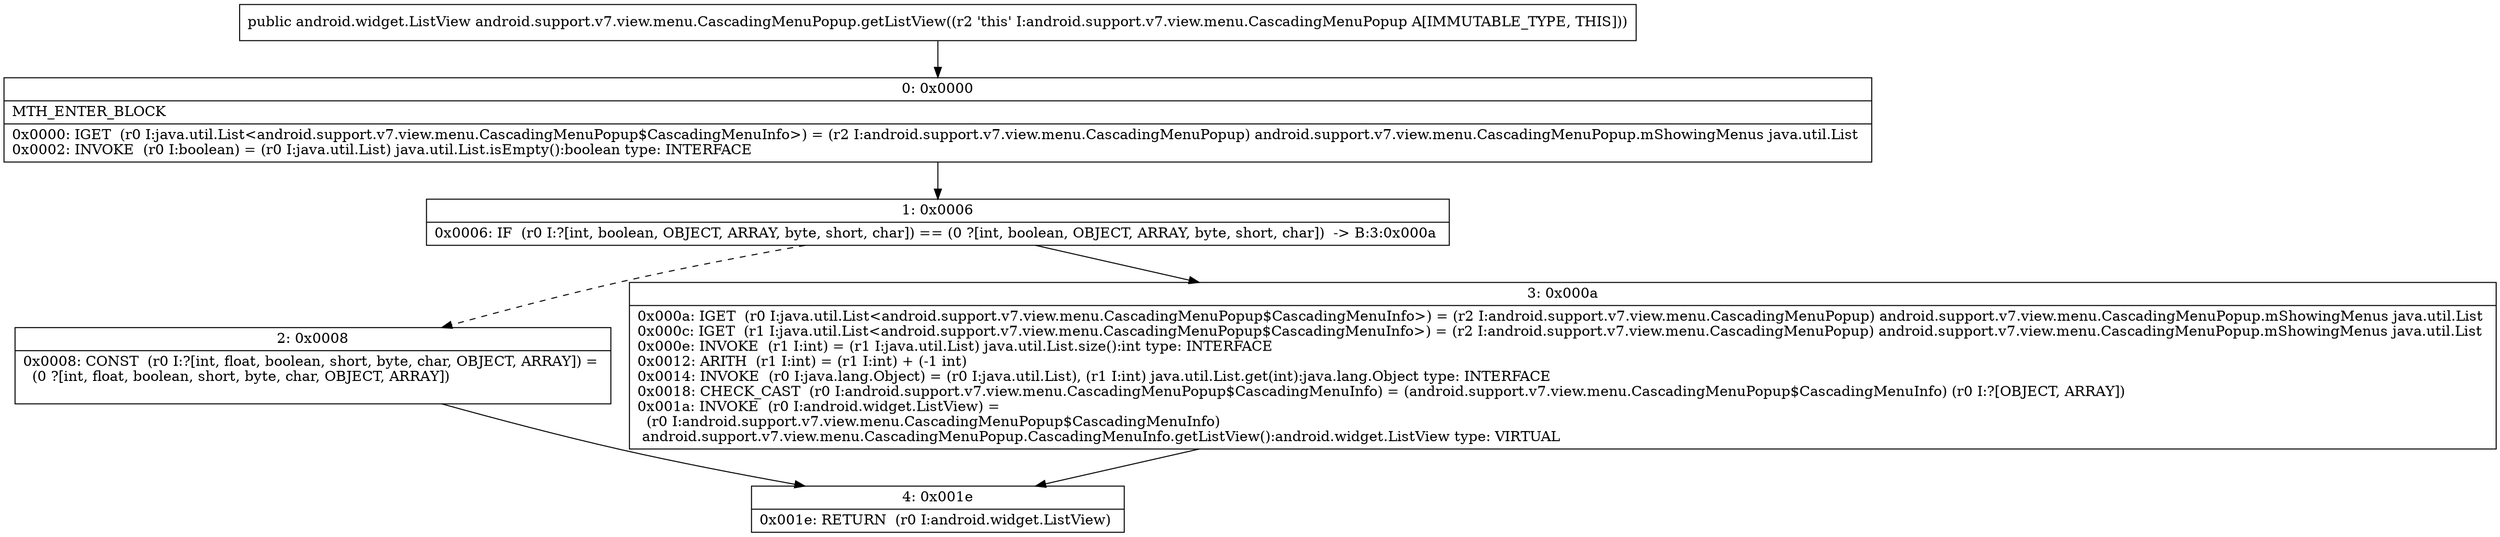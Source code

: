 digraph "CFG forandroid.support.v7.view.menu.CascadingMenuPopup.getListView()Landroid\/widget\/ListView;" {
Node_0 [shape=record,label="{0\:\ 0x0000|MTH_ENTER_BLOCK\l|0x0000: IGET  (r0 I:java.util.List\<android.support.v7.view.menu.CascadingMenuPopup$CascadingMenuInfo\>) = (r2 I:android.support.v7.view.menu.CascadingMenuPopup) android.support.v7.view.menu.CascadingMenuPopup.mShowingMenus java.util.List \l0x0002: INVOKE  (r0 I:boolean) = (r0 I:java.util.List) java.util.List.isEmpty():boolean type: INTERFACE \l}"];
Node_1 [shape=record,label="{1\:\ 0x0006|0x0006: IF  (r0 I:?[int, boolean, OBJECT, ARRAY, byte, short, char]) == (0 ?[int, boolean, OBJECT, ARRAY, byte, short, char])  \-\> B:3:0x000a \l}"];
Node_2 [shape=record,label="{2\:\ 0x0008|0x0008: CONST  (r0 I:?[int, float, boolean, short, byte, char, OBJECT, ARRAY]) = \l  (0 ?[int, float, boolean, short, byte, char, OBJECT, ARRAY])\l \l}"];
Node_3 [shape=record,label="{3\:\ 0x000a|0x000a: IGET  (r0 I:java.util.List\<android.support.v7.view.menu.CascadingMenuPopup$CascadingMenuInfo\>) = (r2 I:android.support.v7.view.menu.CascadingMenuPopup) android.support.v7.view.menu.CascadingMenuPopup.mShowingMenus java.util.List \l0x000c: IGET  (r1 I:java.util.List\<android.support.v7.view.menu.CascadingMenuPopup$CascadingMenuInfo\>) = (r2 I:android.support.v7.view.menu.CascadingMenuPopup) android.support.v7.view.menu.CascadingMenuPopup.mShowingMenus java.util.List \l0x000e: INVOKE  (r1 I:int) = (r1 I:java.util.List) java.util.List.size():int type: INTERFACE \l0x0012: ARITH  (r1 I:int) = (r1 I:int) + (\-1 int) \l0x0014: INVOKE  (r0 I:java.lang.Object) = (r0 I:java.util.List), (r1 I:int) java.util.List.get(int):java.lang.Object type: INTERFACE \l0x0018: CHECK_CAST  (r0 I:android.support.v7.view.menu.CascadingMenuPopup$CascadingMenuInfo) = (android.support.v7.view.menu.CascadingMenuPopup$CascadingMenuInfo) (r0 I:?[OBJECT, ARRAY]) \l0x001a: INVOKE  (r0 I:android.widget.ListView) = \l  (r0 I:android.support.v7.view.menu.CascadingMenuPopup$CascadingMenuInfo)\l android.support.v7.view.menu.CascadingMenuPopup.CascadingMenuInfo.getListView():android.widget.ListView type: VIRTUAL \l}"];
Node_4 [shape=record,label="{4\:\ 0x001e|0x001e: RETURN  (r0 I:android.widget.ListView) \l}"];
MethodNode[shape=record,label="{public android.widget.ListView android.support.v7.view.menu.CascadingMenuPopup.getListView((r2 'this' I:android.support.v7.view.menu.CascadingMenuPopup A[IMMUTABLE_TYPE, THIS])) }"];
MethodNode -> Node_0;
Node_0 -> Node_1;
Node_1 -> Node_2[style=dashed];
Node_1 -> Node_3;
Node_2 -> Node_4;
Node_3 -> Node_4;
}

